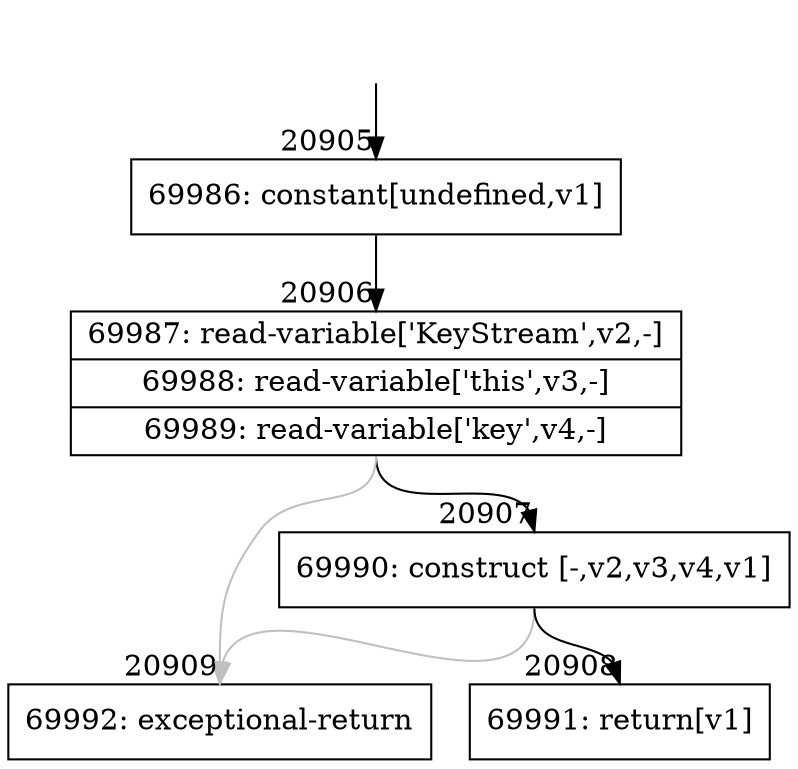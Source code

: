 digraph {
rankdir="TD"
BB_entry1828[shape=none,label=""];
BB_entry1828 -> BB20905 [tailport=s, headport=n, headlabel="    20905"]
BB20905 [shape=record label="{69986: constant[undefined,v1]}" ] 
BB20905 -> BB20906 [tailport=s, headport=n, headlabel="      20906"]
BB20906 [shape=record label="{69987: read-variable['KeyStream',v2,-]|69988: read-variable['this',v3,-]|69989: read-variable['key',v4,-]}" ] 
BB20906 -> BB20907 [tailport=s, headport=n, headlabel="      20907"]
BB20906 -> BB20909 [tailport=s, headport=n, color=gray, headlabel="      20909"]
BB20907 [shape=record label="{69990: construct [-,v2,v3,v4,v1]}" ] 
BB20907 -> BB20908 [tailport=s, headport=n, headlabel="      20908"]
BB20907 -> BB20909 [tailport=s, headport=n, color=gray]
BB20908 [shape=record label="{69991: return[v1]}" ] 
BB20909 [shape=record label="{69992: exceptional-return}" ] 
//#$~ 39299
}
